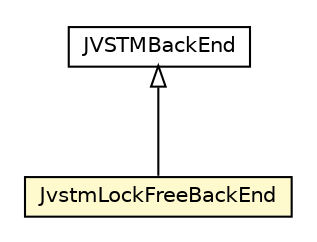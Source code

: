 #!/usr/local/bin/dot
#
# Class diagram 
# Generated by UMLGraph version 5.1 (http://www.umlgraph.org/)
#

digraph G {
	edge [fontname="Helvetica",fontsize=10,labelfontname="Helvetica",labelfontsize=10];
	node [fontname="Helvetica",fontsize=10,shape=plaintext];
	nodesep=0.25;
	ranksep=0.5;
	// pt.ist.fenixframework.backend.jvstm.JVSTMBackEnd
	c117931 [label=<<table title="pt.ist.fenixframework.backend.jvstm.JVSTMBackEnd" border="0" cellborder="1" cellspacing="0" cellpadding="2" port="p" href="../JVSTMBackEnd.html">
		<tr><td><table border="0" cellspacing="0" cellpadding="1">
<tr><td align="center" balign="center"> JVSTMBackEnd </td></tr>
		</table></td></tr>
		</table>>, fontname="Helvetica", fontcolor="black", fontsize=10.0];
	// pt.ist.fenixframework.backend.jvstm.lf.JvstmLockFreeBackEnd
	c117991 [label=<<table title="pt.ist.fenixframework.backend.jvstm.lf.JvstmLockFreeBackEnd" border="0" cellborder="1" cellspacing="0" cellpadding="2" port="p" bgcolor="lemonChiffon" href="./JvstmLockFreeBackEnd.html">
		<tr><td><table border="0" cellspacing="0" cellpadding="1">
<tr><td align="center" balign="center"> JvstmLockFreeBackEnd </td></tr>
		</table></td></tr>
		</table>>, fontname="Helvetica", fontcolor="black", fontsize=10.0];
	//pt.ist.fenixframework.backend.jvstm.lf.JvstmLockFreeBackEnd extends pt.ist.fenixframework.backend.jvstm.JVSTMBackEnd
	c117931:p -> c117991:p [dir=back,arrowtail=empty];
}

